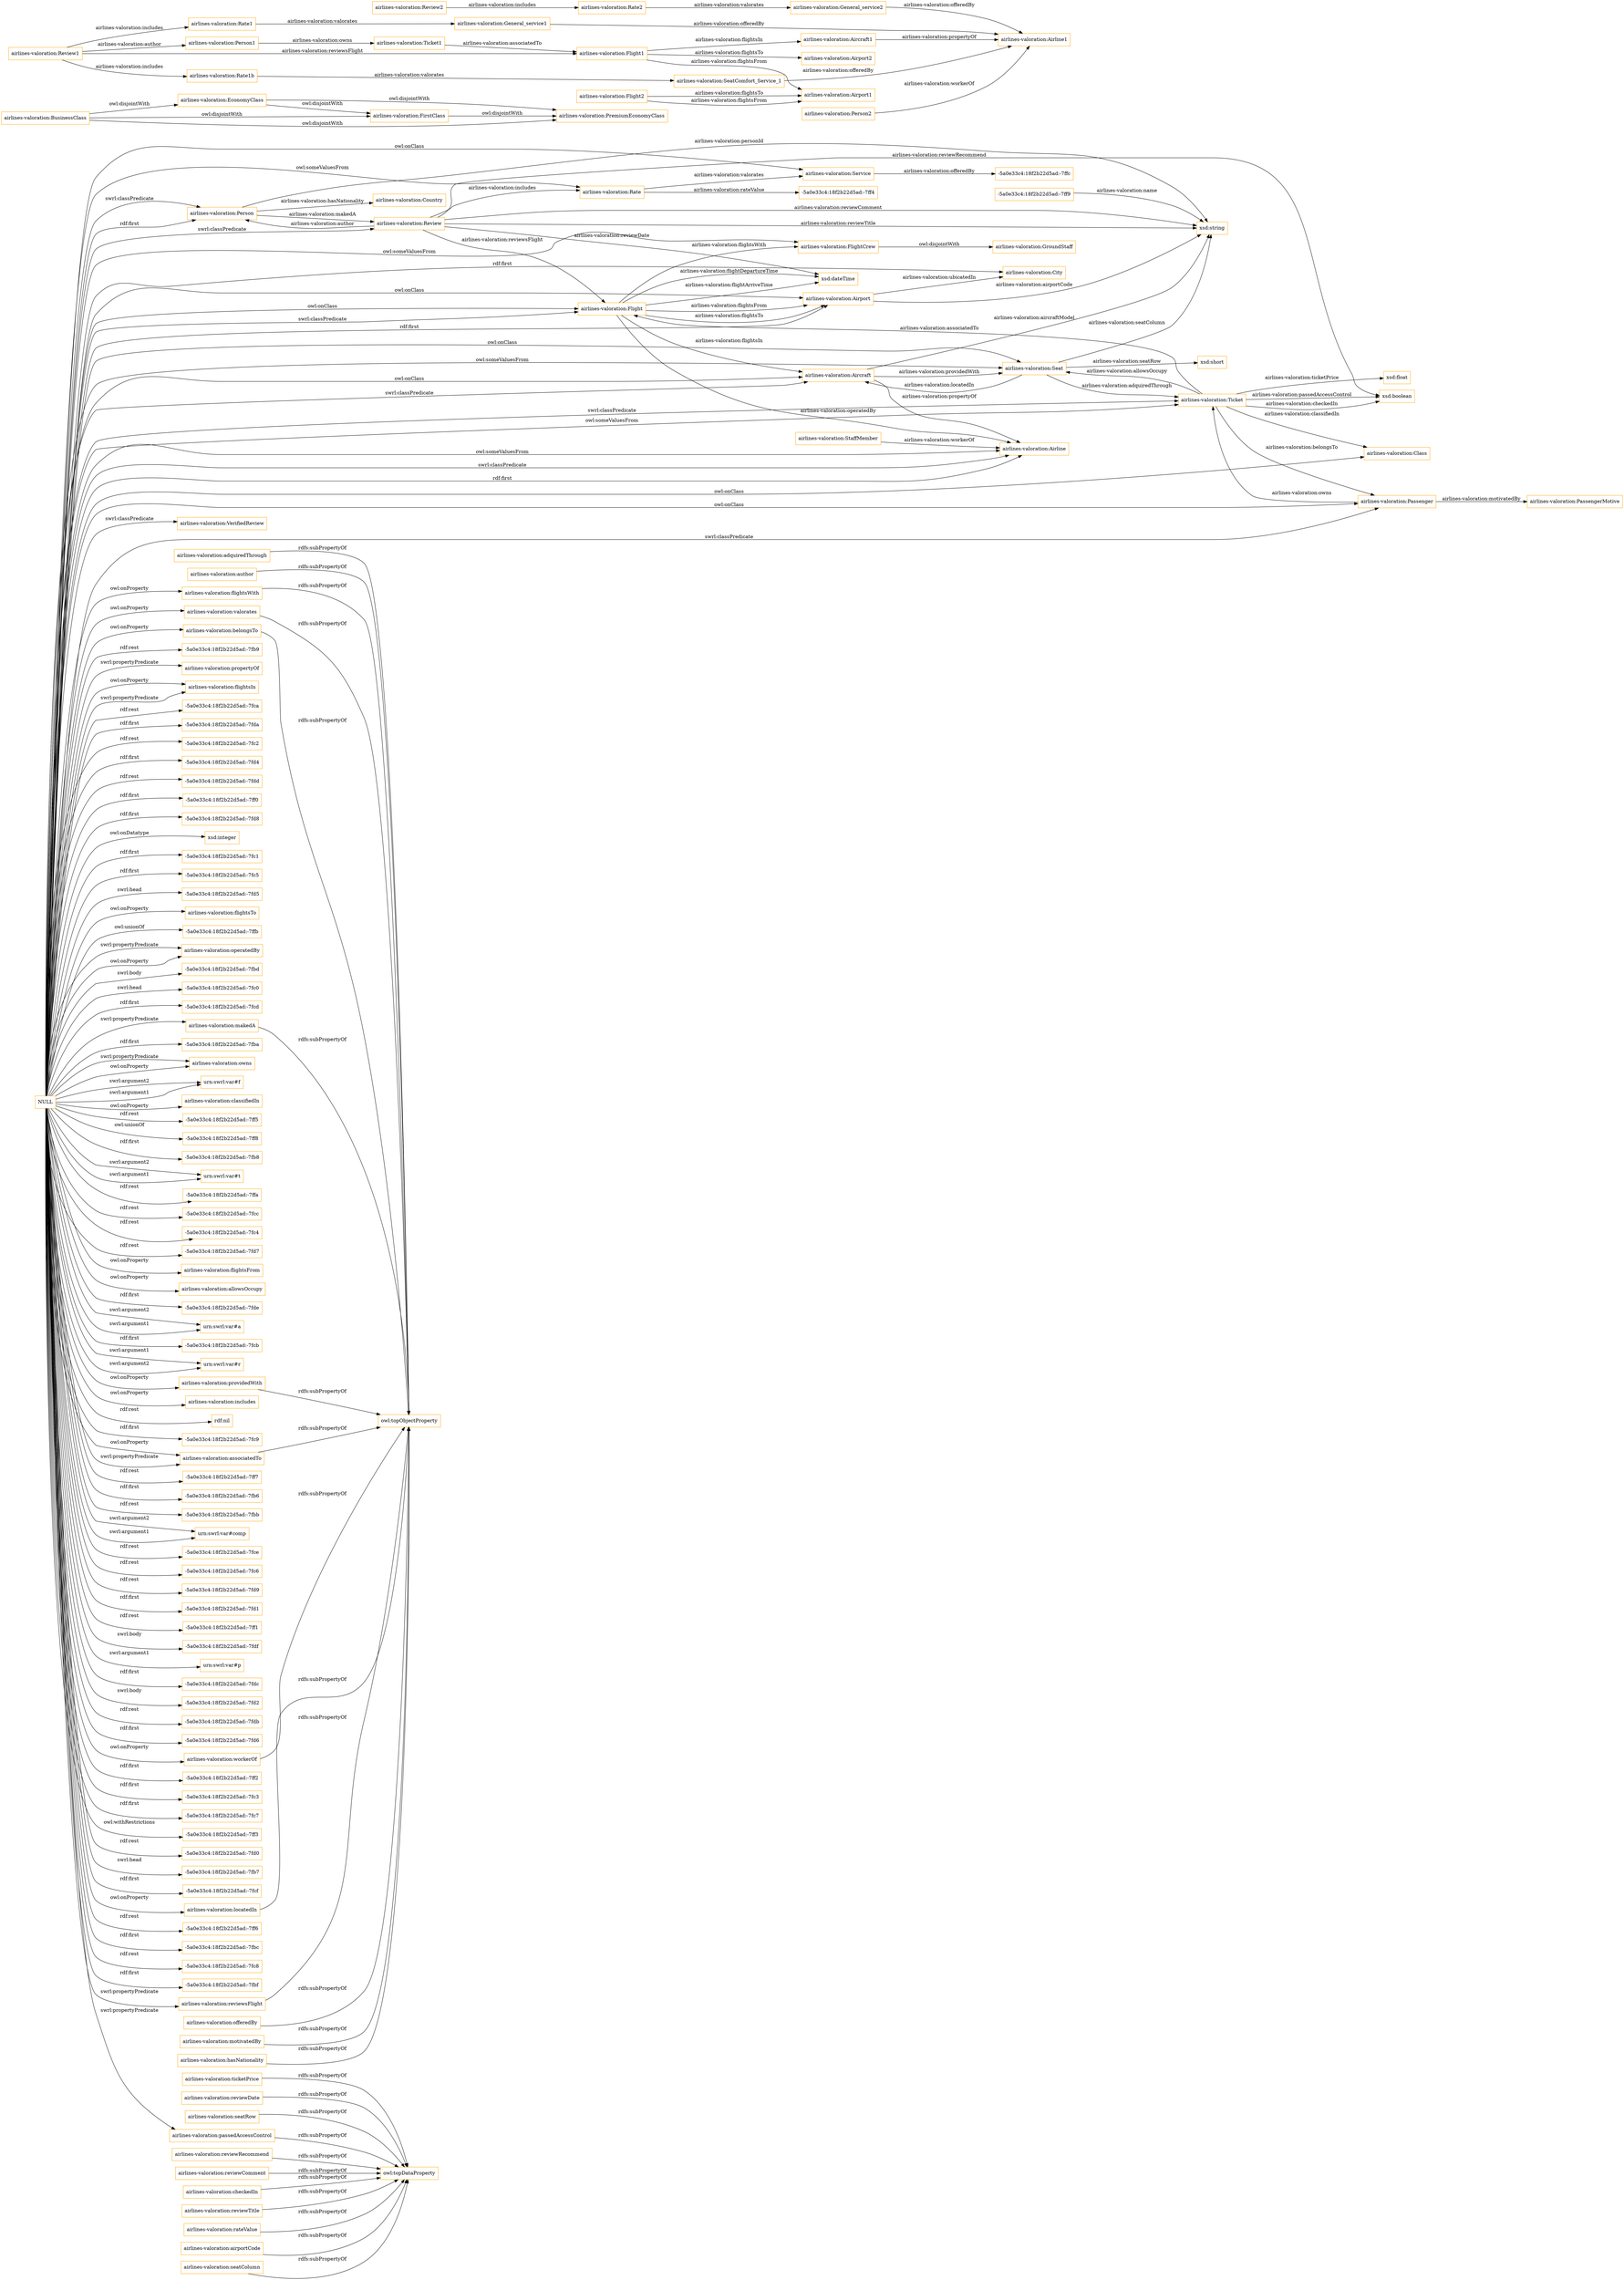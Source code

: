 digraph ar2dtool_diagram { 
rankdir=LR;
size="1501"
node [shape = rectangle, color="orange"]; "airlines-valoration:Rate" "airlines-valoration:EconomyClass" "airlines-valoration:Country" "airlines-valoration:GroundStaff" "airlines-valoration:Flight" "airlines-valoration:BusinessClass" "airlines-valoration:FirstClass" "airlines-valoration:Aircraft" "airlines-valoration:Person" "airlines-valoration:StaffMember" "airlines-valoration:PremiumEconomyClass" "airlines-valoration:Seat" "airlines-valoration:FlightCrew" "airlines-valoration:Airport" "airlines-valoration:PassengerMotive" "-5a0e33c4:18f2b22d5ad:-7ffc" "airlines-valoration:Service" "airlines-valoration:Ticket" "-5a0e33c4:18f2b22d5ad:-7ff9" "airlines-valoration:Review" "airlines-valoration:Airline" "airlines-valoration:Passenger" "airlines-valoration:Class" "airlines-valoration:VerifiedReview" "airlines-valoration:City" ; /*classes style*/
	"airlines-valoration:Aircraft1" -> "airlines-valoration:Airline1" [ label = "airlines-valoration:propertyOf" ];
	"airlines-valoration:seatRow" -> "owl:topDataProperty" [ label = "rdfs:subPropertyOf" ];
	"airlines-valoration:offeredBy" -> "owl:topObjectProperty" [ label = "rdfs:subPropertyOf" ];
	"airlines-valoration:General_service2" -> "airlines-valoration:Airline1" [ label = "airlines-valoration:offeredBy" ];
	"airlines-valoration:Rate2" -> "airlines-valoration:General_service2" [ label = "airlines-valoration:valorates" ];
	"airlines-valoration:Review2" -> "airlines-valoration:Rate2" [ label = "airlines-valoration:includes" ];
	"airlines-valoration:Person1" -> "airlines-valoration:Ticket1" [ label = "airlines-valoration:owns" ];
	"airlines-valoration:reviewRecommend" -> "owl:topDataProperty" [ label = "rdfs:subPropertyOf" ];
	"airlines-valoration:flightsWith" -> "owl:topObjectProperty" [ label = "rdfs:subPropertyOf" ];
	"airlines-valoration:reviewComment" -> "owl:topDataProperty" [ label = "rdfs:subPropertyOf" ];
	"airlines-valoration:valorates" -> "owl:topObjectProperty" [ label = "rdfs:subPropertyOf" ];
	"airlines-valoration:belongsTo" -> "owl:topObjectProperty" [ label = "rdfs:subPropertyOf" ];
	"airlines-valoration:checkedIn" -> "owl:topDataProperty" [ label = "rdfs:subPropertyOf" ];
	"airlines-valoration:General_service1" -> "airlines-valoration:Airline1" [ label = "airlines-valoration:offeredBy" ];
	"airlines-valoration:FirstClass" -> "airlines-valoration:PremiumEconomyClass" [ label = "owl:disjointWith" ];
	"airlines-valoration:motivatedBy" -> "owl:topObjectProperty" [ label = "rdfs:subPropertyOf" ];
	"airlines-valoration:reviewTitle" -> "owl:topDataProperty" [ label = "rdfs:subPropertyOf" ];
	"airlines-valoration:Rate1" -> "airlines-valoration:General_service1" [ label = "airlines-valoration:valorates" ];
	"airlines-valoration:Review1" -> "airlines-valoration:Flight1" [ label = "airlines-valoration:reviewsFlight" ];
	"airlines-valoration:Review1" -> "airlines-valoration:Rate1b" [ label = "airlines-valoration:includes" ];
	"airlines-valoration:Review1" -> "airlines-valoration:Rate1" [ label = "airlines-valoration:includes" ];
	"airlines-valoration:Review1" -> "airlines-valoration:Person1" [ label = "airlines-valoration:author" ];
	"airlines-valoration:makedA" -> "owl:topObjectProperty" [ label = "rdfs:subPropertyOf" ];
	"airlines-valoration:BusinessClass" -> "airlines-valoration:PremiumEconomyClass" [ label = "owl:disjointWith" ];
	"airlines-valoration:BusinessClass" -> "airlines-valoration:FirstClass" [ label = "owl:disjointWith" ];
	"airlines-valoration:BusinessClass" -> "airlines-valoration:EconomyClass" [ label = "owl:disjointWith" ];
	"airlines-valoration:rateValue" -> "owl:topDataProperty" [ label = "rdfs:subPropertyOf" ];
	"airlines-valoration:Ticket1" -> "airlines-valoration:Flight1" [ label = "airlines-valoration:associatedTo" ];
	"airlines-valoration:hasNationality" -> "owl:topObjectProperty" [ label = "rdfs:subPropertyOf" ];
	"airlines-valoration:providedWith" -> "owl:topObjectProperty" [ label = "rdfs:subPropertyOf" ];
	"airlines-valoration:EconomyClass" -> "airlines-valoration:PremiumEconomyClass" [ label = "owl:disjointWith" ];
	"airlines-valoration:EconomyClass" -> "airlines-valoration:FirstClass" [ label = "owl:disjointWith" ];
	"airlines-valoration:airportCode" -> "owl:topDataProperty" [ label = "rdfs:subPropertyOf" ];
	"NULL" -> "-5a0e33c4:18f2b22d5ad:-7fb9" [ label = "rdf:rest" ];
	"NULL" -> "airlines-valoration:propertyOf" [ label = "swrl:propertyPredicate" ];
	"NULL" -> "airlines-valoration:flightsIn" [ label = "owl:onProperty" ];
	"NULL" -> "-5a0e33c4:18f2b22d5ad:-7fca" [ label = "rdf:rest" ];
	"NULL" -> "-5a0e33c4:18f2b22d5ad:-7fda" [ label = "rdf:first" ];
	"NULL" -> "-5a0e33c4:18f2b22d5ad:-7fc2" [ label = "rdf:rest" ];
	"NULL" -> "airlines-valoration:Seat" [ label = "owl:onClass" ];
	"NULL" -> "airlines-valoration:FlightCrew" [ label = "owl:someValuesFrom" ];
	"NULL" -> "airlines-valoration:valorates" [ label = "owl:onProperty" ];
	"NULL" -> "-5a0e33c4:18f2b22d5ad:-7fd4" [ label = "rdf:first" ];
	"NULL" -> "airlines-valoration:providedWith" [ label = "owl:onProperty" ];
	"NULL" -> "-5a0e33c4:18f2b22d5ad:-7fdd" [ label = "rdf:rest" ];
	"NULL" -> "airlines-valoration:Airport" [ label = "owl:onClass" ];
	"NULL" -> "-5a0e33c4:18f2b22d5ad:-7ff0" [ label = "rdf:first" ];
	"NULL" -> "-5a0e33c4:18f2b22d5ad:-7fd8" [ label = "rdf:first" ];
	"NULL" -> "xsd:integer" [ label = "owl:onDatatype" ];
	"NULL" -> "-5a0e33c4:18f2b22d5ad:-7fc1" [ label = "rdf:first" ];
	"NULL" -> "airlines-valoration:Passenger" [ label = "swrl:classPredicate" ];
	"NULL" -> "-5a0e33c4:18f2b22d5ad:-7fc5" [ label = "rdf:first" ];
	"NULL" -> "-5a0e33c4:18f2b22d5ad:-7fd5" [ label = "swrl:head" ];
	"NULL" -> "airlines-valoration:flightsTo" [ label = "owl:onProperty" ];
	"NULL" -> "-5a0e33c4:18f2b22d5ad:-7ffb" [ label = "owl:unionOf" ];
	"NULL" -> "airlines-valoration:operatedBy" [ label = "swrl:propertyPredicate" ];
	"NULL" -> "-5a0e33c4:18f2b22d5ad:-7fbd" [ label = "swrl:body" ];
	"NULL" -> "-5a0e33c4:18f2b22d5ad:-7fc0" [ label = "swrl:head" ];
	"NULL" -> "-5a0e33c4:18f2b22d5ad:-7fcd" [ label = "rdf:first" ];
	"NULL" -> "airlines-valoration:Ticket" [ label = "owl:someValuesFrom" ];
	"NULL" -> "airlines-valoration:passedAccessControl" [ label = "swrl:propertyPredicate" ];
	"NULL" -> "-5a0e33c4:18f2b22d5ad:-7fba" [ label = "rdf:first" ];
	"NULL" -> "airlines-valoration:owns" [ label = "owl:onProperty" ];
	"NULL" -> "airlines-valoration:flightsIn" [ label = "swrl:propertyPredicate" ];
	"NULL" -> "airlines-valoration:Airline" [ label = "swrl:classPredicate" ];
	"NULL" -> "urn:swrl:var#f" [ label = "swrl:argument1" ];
	"NULL" -> "airlines-valoration:classifiedIn" [ label = "owl:onProperty" ];
	"NULL" -> "urn:swrl:var#f" [ label = "swrl:argument2" ];
	"NULL" -> "airlines-valoration:flightsWith" [ label = "owl:onProperty" ];
	"NULL" -> "-5a0e33c4:18f2b22d5ad:-7ff5" [ label = "rdf:rest" ];
	"NULL" -> "-5a0e33c4:18f2b22d5ad:-7ff8" [ label = "owl:unionOf" ];
	"NULL" -> "-5a0e33c4:18f2b22d5ad:-7fb8" [ label = "rdf:first" ];
	"NULL" -> "urn:swrl:var#t" [ label = "swrl:argument1" ];
	"NULL" -> "airlines-valoration:Seat" [ label = "owl:someValuesFrom" ];
	"NULL" -> "airlines-valoration:Ticket" [ label = "swrl:classPredicate" ];
	"NULL" -> "-5a0e33c4:18f2b22d5ad:-7ffa" [ label = "rdf:rest" ];
	"NULL" -> "-5a0e33c4:18f2b22d5ad:-7fcc" [ label = "rdf:rest" ];
	"NULL" -> "airlines-valoration:Airline" [ label = "rdf:first" ];
	"NULL" -> "-5a0e33c4:18f2b22d5ad:-7fc4" [ label = "rdf:rest" ];
	"NULL" -> "airlines-valoration:owns" [ label = "swrl:propertyPredicate" ];
	"NULL" -> "airlines-valoration:Class" [ label = "owl:onClass" ];
	"NULL" -> "airlines-valoration:operatedBy" [ label = "owl:onProperty" ];
	"NULL" -> "airlines-valoration:Airport" [ label = "rdf:first" ];
	"NULL" -> "-5a0e33c4:18f2b22d5ad:-7fd7" [ label = "rdf:rest" ];
	"NULL" -> "airlines-valoration:flightsFrom" [ label = "owl:onProperty" ];
	"NULL" -> "airlines-valoration:Airline" [ label = "owl:someValuesFrom" ];
	"NULL" -> "airlines-valoration:allowsOccupy" [ label = "owl:onProperty" ];
	"NULL" -> "airlines-valoration:Flight" [ label = "swrl:classPredicate" ];
	"NULL" -> "-5a0e33c4:18f2b22d5ad:-7fde" [ label = "rdf:first" ];
	"NULL" -> "airlines-valoration:makedA" [ label = "swrl:propertyPredicate" ];
	"NULL" -> "urn:swrl:var#a" [ label = "swrl:argument1" ];
	"NULL" -> "urn:swrl:var#t" [ label = "swrl:argument2" ];
	"NULL" -> "-5a0e33c4:18f2b22d5ad:-7fcb" [ label = "rdf:first" ];
	"NULL" -> "urn:swrl:var#r" [ label = "swrl:argument2" ];
	"NULL" -> "airlines-valoration:belongsTo" [ label = "owl:onProperty" ];
	"NULL" -> "airlines-valoration:associatedTo" [ label = "swrl:propertyPredicate" ];
	"NULL" -> "airlines-valoration:includes" [ label = "owl:onProperty" ];
	"NULL" -> "airlines-valoration:Aircraft" [ label = "swrl:classPredicate" ];
	"NULL" -> "rdf:nil" [ label = "rdf:rest" ];
	"NULL" -> "-5a0e33c4:18f2b22d5ad:-7fc9" [ label = "rdf:first" ];
	"NULL" -> "airlines-valoration:Aircraft" [ label = "owl:onClass" ];
	"NULL" -> "airlines-valoration:workerOf" [ label = "owl:onProperty" ];
	"NULL" -> "-5a0e33c4:18f2b22d5ad:-7ff7" [ label = "rdf:rest" ];
	"NULL" -> "-5a0e33c4:18f2b22d5ad:-7fb6" [ label = "rdf:first" ];
	"NULL" -> "airlines-valoration:Flight" [ label = "owl:onClass" ];
	"NULL" -> "-5a0e33c4:18f2b22d5ad:-7fbb" [ label = "rdf:rest" ];
	"NULL" -> "airlines-valoration:City" [ label = "rdf:first" ];
	"NULL" -> "urn:swrl:var#comp" [ label = "swrl:argument1" ];
	"NULL" -> "-5a0e33c4:18f2b22d5ad:-7fce" [ label = "rdf:rest" ];
	"NULL" -> "-5a0e33c4:18f2b22d5ad:-7fc6" [ label = "rdf:rest" ];
	"NULL" -> "airlines-valoration:associatedTo" [ label = "owl:onProperty" ];
	"NULL" -> "airlines-valoration:Review" [ label = "swrl:classPredicate" ];
	"NULL" -> "airlines-valoration:Passenger" [ label = "owl:onClass" ];
	"NULL" -> "-5a0e33c4:18f2b22d5ad:-7fd9" [ label = "rdf:rest" ];
	"NULL" -> "-5a0e33c4:18f2b22d5ad:-7fd1" [ label = "rdf:first" ];
	"NULL" -> "-5a0e33c4:18f2b22d5ad:-7ff1" [ label = "rdf:rest" ];
	"NULL" -> "-5a0e33c4:18f2b22d5ad:-7fdf" [ label = "swrl:body" ];
	"NULL" -> "airlines-valoration:VerifiedReview" [ label = "swrl:classPredicate" ];
	"NULL" -> "urn:swrl:var#p" [ label = "swrl:argument1" ];
	"NULL" -> "airlines-valoration:Rate" [ label = "owl:someValuesFrom" ];
	"NULL" -> "airlines-valoration:Person" [ label = "rdf:first" ];
	"NULL" -> "-5a0e33c4:18f2b22d5ad:-7fdc" [ label = "rdf:first" ];
	"NULL" -> "-5a0e33c4:18f2b22d5ad:-7fd2" [ label = "swrl:body" ];
	"NULL" -> "-5a0e33c4:18f2b22d5ad:-7fdb" [ label = "rdf:rest" ];
	"NULL" -> "-5a0e33c4:18f2b22d5ad:-7fd6" [ label = "rdf:first" ];
	"NULL" -> "airlines-valoration:locatedIn" [ label = "owl:onProperty" ];
	"NULL" -> "-5a0e33c4:18f2b22d5ad:-7ff2" [ label = "rdf:first" ];
	"NULL" -> "urn:swrl:var#a" [ label = "swrl:argument2" ];
	"NULL" -> "-5a0e33c4:18f2b22d5ad:-7fc3" [ label = "rdf:first" ];
	"NULL" -> "-5a0e33c4:18f2b22d5ad:-7fc7" [ label = "rdf:first" ];
	"NULL" -> "-5a0e33c4:18f2b22d5ad:-7ff3" [ label = "owl:withRestrictions" ];
	"NULL" -> "-5a0e33c4:18f2b22d5ad:-7fd0" [ label = "rdf:rest" ];
	"NULL" -> "-5a0e33c4:18f2b22d5ad:-7fb7" [ label = "swrl:head" ];
	"NULL" -> "-5a0e33c4:18f2b22d5ad:-7fcf" [ label = "rdf:first" ];
	"NULL" -> "airlines-valoration:reviewsFlight" [ label = "swrl:propertyPredicate" ];
	"NULL" -> "-5a0e33c4:18f2b22d5ad:-7ff6" [ label = "rdf:rest" ];
	"NULL" -> "-5a0e33c4:18f2b22d5ad:-7fbc" [ label = "rdf:first" ];
	"NULL" -> "-5a0e33c4:18f2b22d5ad:-7fc8" [ label = "rdf:rest" ];
	"NULL" -> "-5a0e33c4:18f2b22d5ad:-7fbf" [ label = "rdf:first" ];
	"NULL" -> "urn:swrl:var#comp" [ label = "swrl:argument2" ];
	"NULL" -> "airlines-valoration:Service" [ label = "owl:onClass" ];
	"NULL" -> "airlines-valoration:Person" [ label = "swrl:classPredicate" ];
	"NULL" -> "urn:swrl:var#r" [ label = "swrl:argument1" ];
	"airlines-valoration:Flight2" -> "airlines-valoration:Airport1" [ label = "airlines-valoration:flightsTo" ];
	"airlines-valoration:Flight2" -> "airlines-valoration:Airport1" [ label = "airlines-valoration:flightsFrom" ];
	"airlines-valoration:passedAccessControl" -> "owl:topDataProperty" [ label = "rdfs:subPropertyOf" ];
	"airlines-valoration:associatedTo" -> "owl:topObjectProperty" [ label = "rdfs:subPropertyOf" ];
	"airlines-valoration:reviewsFlight" -> "owl:topObjectProperty" [ label = "rdfs:subPropertyOf" ];
	"airlines-valoration:seatColumn" -> "owl:topDataProperty" [ label = "rdfs:subPropertyOf" ];
	"airlines-valoration:FlightCrew" -> "airlines-valoration:GroundStaff" [ label = "owl:disjointWith" ];
	"airlines-valoration:locatedIn" -> "owl:topObjectProperty" [ label = "rdfs:subPropertyOf" ];
	"airlines-valoration:Flight1" -> "airlines-valoration:Airport2" [ label = "airlines-valoration:flightsTo" ];
	"airlines-valoration:Flight1" -> "airlines-valoration:Aircraft1" [ label = "airlines-valoration:flightsIn" ];
	"airlines-valoration:Flight1" -> "airlines-valoration:Airport1" [ label = "airlines-valoration:flightsFrom" ];
	"airlines-valoration:adquiredThrough" -> "owl:topObjectProperty" [ label = "rdfs:subPropertyOf" ];
	"airlines-valoration:ticketPrice" -> "owl:topDataProperty" [ label = "rdfs:subPropertyOf" ];
	"airlines-valoration:Rate1b" -> "airlines-valoration:SeatComfort_Service_1" [ label = "airlines-valoration:valorates" ];
	"airlines-valoration:reviewDate" -> "owl:topDataProperty" [ label = "rdfs:subPropertyOf" ];
	"airlines-valoration:Person2" -> "airlines-valoration:Airline1" [ label = "airlines-valoration:workerOf" ];
	"airlines-valoration:workerOf" -> "owl:topObjectProperty" [ label = "rdfs:subPropertyOf" ];
	"airlines-valoration:SeatComfort_Service_1" -> "airlines-valoration:Airline1" [ label = "airlines-valoration:offeredBy" ];
	"airlines-valoration:author" -> "owl:topObjectProperty" [ label = "rdfs:subPropertyOf" ];
	"airlines-valoration:Review" -> "xsd:string" [ label = "airlines-valoration:reviewComment" ];
	"airlines-valoration:Person" -> "airlines-valoration:Country" [ label = "airlines-valoration:hasNationality" ];
	"airlines-valoration:Flight" -> "airlines-valoration:FlightCrew" [ label = "airlines-valoration:flightsWith" ];
	"airlines-valoration:Seat" -> "airlines-valoration:Ticket" [ label = "airlines-valoration:adquiredThrough" ];
	"airlines-valoration:Rate" -> "-5a0e33c4:18f2b22d5ad:-7ff4" [ label = "airlines-valoration:rateValue" ];
	"airlines-valoration:Flight" -> "xsd:dateTime" [ label = "airlines-valoration:flightDepartureTime" ];
	"airlines-valoration:Review" -> "airlines-valoration:Person" [ label = "airlines-valoration:author" ];
	"airlines-valoration:Ticket" -> "xsd:boolean" [ label = "airlines-valoration:checkedIn" ];
	"airlines-valoration:Review" -> "airlines-valoration:Rate" [ label = "airlines-valoration:includes" ];
	"airlines-valoration:Review" -> "xsd:dateTime" [ label = "airlines-valoration:reviewDate" ];
	"airlines-valoration:StaffMember" -> "airlines-valoration:Airline" [ label = "airlines-valoration:workerOf" ];
	"airlines-valoration:Passenger" -> "airlines-valoration:PassengerMotive" [ label = "airlines-valoration:motivatedBy" ];
	"airlines-valoration:Passenger" -> "airlines-valoration:Ticket" [ label = "airlines-valoration:owns" ];
	"airlines-valoration:Flight" -> "airlines-valoration:Aircraft" [ label = "airlines-valoration:flightsIn" ];
	"airlines-valoration:Flight" -> "airlines-valoration:Airline" [ label = "airlines-valoration:operatedBy" ];
	"airlines-valoration:Ticket" -> "xsd:boolean" [ label = "airlines-valoration:passedAccessControl" ];
	"airlines-valoration:Ticket" -> "airlines-valoration:Class" [ label = "airlines-valoration:classifiedIn" ];
	"airlines-valoration:Ticket" -> "airlines-valoration:Seat" [ label = "airlines-valoration:allowsOccupy" ];
	"airlines-valoration:Review" -> "xsd:string" [ label = "airlines-valoration:reviewTitle" ];
	"airlines-valoration:Aircraft" -> "airlines-valoration:Airline" [ label = "airlines-valoration:propertyOf" ];
	"airlines-valoration:Ticket" -> "xsd:float" [ label = "airlines-valoration:ticketPrice" ];
	"airlines-valoration:Ticket" -> "airlines-valoration:Flight" [ label = "airlines-valoration:associatedTo" ];
	"airlines-valoration:Service" -> "-5a0e33c4:18f2b22d5ad:-7ffc" [ label = "airlines-valoration:offeredBy" ];
	"airlines-valoration:Review" -> "xsd:boolean" [ label = "airlines-valoration:reviewRecommend" ];
	"airlines-valoration:Review" -> "airlines-valoration:Flight" [ label = "airlines-valoration:reviewsFlight" ];
	"airlines-valoration:Aircraft" -> "xsd:string" [ label = "airlines-valoration:aircraftModel" ];
	"airlines-valoration:Seat" -> "airlines-valoration:Aircraft" [ label = "airlines-valoration:locatedIn" ];
	"airlines-valoration:Flight" -> "airlines-valoration:Airport" [ label = "airlines-valoration:flightsFrom" ];
	"airlines-valoration:Rate" -> "airlines-valoration:Service" [ label = "airlines-valoration:valorates" ];
	"airlines-valoration:Seat" -> "xsd:string" [ label = "airlines-valoration:seatColumn" ];
	"airlines-valoration:Aircraft" -> "airlines-valoration:Seat" [ label = "airlines-valoration:providedWith" ];
	"airlines-valoration:Flight" -> "xsd:dateTime" [ label = "airlines-valoration:flightArriveTime" ];
	"airlines-valoration:Airport" -> "xsd:string" [ label = "airlines-valoration:airportCode" ];
	"-5a0e33c4:18f2b22d5ad:-7ff9" -> "xsd:string" [ label = "airlines-valoration:name" ];
	"airlines-valoration:Person" -> "airlines-valoration:Review" [ label = "airlines-valoration:makedA" ];
	"airlines-valoration:Ticket" -> "airlines-valoration:Passenger" [ label = "airlines-valoration:belongsTo" ];
	"airlines-valoration:Seat" -> "xsd:short" [ label = "airlines-valoration:seatRow" ];
	"airlines-valoration:Flight" -> "airlines-valoration:Airport" [ label = "airlines-valoration:flightsTo" ];
	"airlines-valoration:Airport" -> "airlines-valoration:City" [ label = "airlines-valoration:ubicatedIn" ];
	"airlines-valoration:Person" -> "xsd:string" [ label = "airlines-valoration:personId" ];

}
